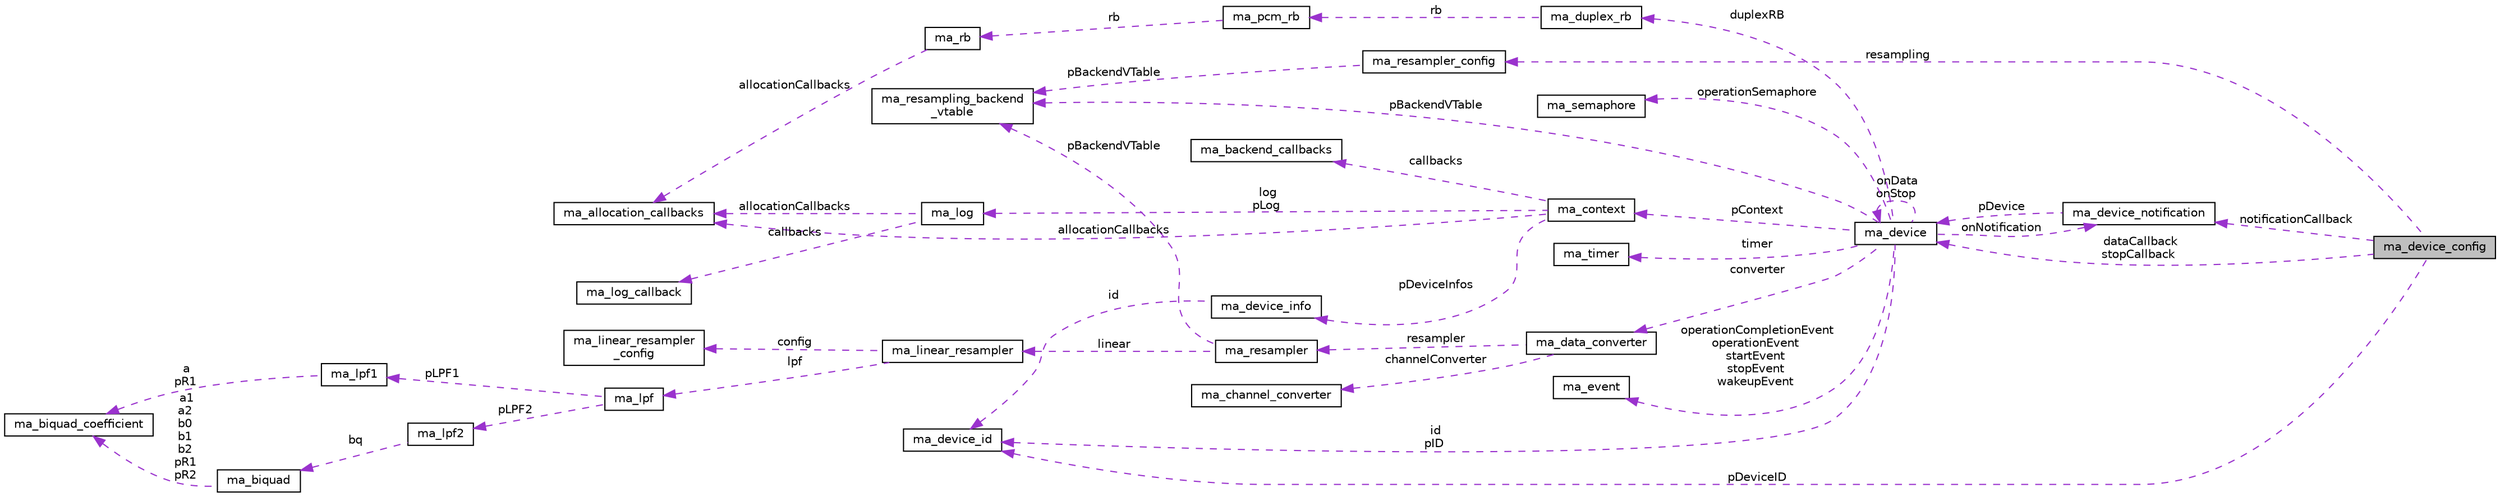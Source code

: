 digraph "ma_device_config"
{
 // LATEX_PDF_SIZE
  edge [fontname="Helvetica",fontsize="10",labelfontname="Helvetica",labelfontsize="10"];
  node [fontname="Helvetica",fontsize="10",shape=record];
  rankdir="LR";
  Node1 [label="ma_device_config",height=0.2,width=0.4,color="black", fillcolor="grey75", style="filled", fontcolor="black",tooltip=" "];
  Node2 -> Node1 [dir="back",color="darkorchid3",fontsize="10",style="dashed",label=" resampling" ,fontname="Helvetica"];
  Node2 [label="ma_resampler_config",height=0.2,width=0.4,color="black", fillcolor="white", style="filled",URL="$structma__resampler__config.html",tooltip=" "];
  Node3 -> Node2 [dir="back",color="darkorchid3",fontsize="10",style="dashed",label=" pBackendVTable" ,fontname="Helvetica"];
  Node3 [label="ma_resampling_backend\l_vtable",height=0.2,width=0.4,color="black", fillcolor="white", style="filled",URL="$structma__resampling__backend__vtable.html",tooltip=" "];
  Node4 -> Node1 [dir="back",color="darkorchid3",fontsize="10",style="dashed",label=" pDeviceID" ,fontname="Helvetica"];
  Node4 [label="ma_device_id",height=0.2,width=0.4,color="black", fillcolor="white", style="filled",URL="$unionma__device__id.html",tooltip=" "];
  Node5 -> Node1 [dir="back",color="darkorchid3",fontsize="10",style="dashed",label=" notificationCallback" ,fontname="Helvetica"];
  Node5 [label="ma_device_notification",height=0.2,width=0.4,color="black", fillcolor="white", style="filled",URL="$structma__device__notification.html",tooltip=" "];
  Node6 -> Node5 [dir="back",color="darkorchid3",fontsize="10",style="dashed",label=" pDevice" ,fontname="Helvetica"];
  Node6 [label="ma_device",height=0.2,width=0.4,color="black", fillcolor="white", style="filled",URL="$structma__device.html",tooltip=" "];
  Node3 -> Node6 [dir="back",color="darkorchid3",fontsize="10",style="dashed",label=" pBackendVTable" ,fontname="Helvetica"];
  Node7 -> Node6 [dir="back",color="darkorchid3",fontsize="10",style="dashed",label=" operationSemaphore" ,fontname="Helvetica"];
  Node7 [label="ma_semaphore",height=0.2,width=0.4,color="black", fillcolor="white", style="filled",URL="$structma__semaphore.html",tooltip=" "];
  Node8 -> Node6 [dir="back",color="darkorchid3",fontsize="10",style="dashed",label=" pContext" ,fontname="Helvetica"];
  Node8 [label="ma_context",height=0.2,width=0.4,color="black", fillcolor="white", style="filled",URL="$structma__context.html",tooltip=" "];
  Node9 -> Node8 [dir="back",color="darkorchid3",fontsize="10",style="dashed",label=" pDeviceInfos" ,fontname="Helvetica"];
  Node9 [label="ma_device_info",height=0.2,width=0.4,color="black", fillcolor="white", style="filled",URL="$structma__device__info.html",tooltip=" "];
  Node4 -> Node9 [dir="back",color="darkorchid3",fontsize="10",style="dashed",label=" id" ,fontname="Helvetica"];
  Node10 -> Node8 [dir="back",color="darkorchid3",fontsize="10",style="dashed",label=" allocationCallbacks" ,fontname="Helvetica"];
  Node10 [label="ma_allocation_callbacks",height=0.2,width=0.4,color="black", fillcolor="white", style="filled",URL="$structma__allocation__callbacks.html",tooltip=" "];
  Node11 -> Node8 [dir="back",color="darkorchid3",fontsize="10",style="dashed",label=" log\npLog" ,fontname="Helvetica"];
  Node11 [label="ma_log",height=0.2,width=0.4,color="black", fillcolor="white", style="filled",URL="$structma__log.html",tooltip=" "];
  Node10 -> Node11 [dir="back",color="darkorchid3",fontsize="10",style="dashed",label=" allocationCallbacks" ,fontname="Helvetica"];
  Node12 -> Node11 [dir="back",color="darkorchid3",fontsize="10",style="dashed",label=" callbacks" ,fontname="Helvetica"];
  Node12 [label="ma_log_callback",height=0.2,width=0.4,color="black", fillcolor="white", style="filled",URL="$structma__log__callback.html",tooltip=" "];
  Node13 -> Node8 [dir="back",color="darkorchid3",fontsize="10",style="dashed",label=" callbacks" ,fontname="Helvetica"];
  Node13 [label="ma_backend_callbacks",height=0.2,width=0.4,color="black", fillcolor="white", style="filled",URL="$structma__backend__callbacks.html",tooltip=" "];
  Node14 -> Node6 [dir="back",color="darkorchid3",fontsize="10",style="dashed",label=" timer" ,fontname="Helvetica"];
  Node14 [label="ma_timer",height=0.2,width=0.4,color="black", fillcolor="white", style="filled",URL="$unionma__timer.html",tooltip=" "];
  Node15 -> Node6 [dir="back",color="darkorchid3",fontsize="10",style="dashed",label=" converter" ,fontname="Helvetica"];
  Node15 [label="ma_data_converter",height=0.2,width=0.4,color="black", fillcolor="white", style="filled",URL="$structma__data__converter.html",tooltip=" "];
  Node16 -> Node15 [dir="back",color="darkorchid3",fontsize="10",style="dashed",label=" resampler" ,fontname="Helvetica"];
  Node16 [label="ma_resampler",height=0.2,width=0.4,color="black", fillcolor="white", style="filled",URL="$structma__resampler.html",tooltip=" "];
  Node3 -> Node16 [dir="back",color="darkorchid3",fontsize="10",style="dashed",label=" pBackendVTable" ,fontname="Helvetica"];
  Node17 -> Node16 [dir="back",color="darkorchid3",fontsize="10",style="dashed",label=" linear" ,fontname="Helvetica"];
  Node17 [label="ma_linear_resampler",height=0.2,width=0.4,color="black", fillcolor="white", style="filled",URL="$structma__linear__resampler.html",tooltip=" "];
  Node18 -> Node17 [dir="back",color="darkorchid3",fontsize="10",style="dashed",label=" lpf" ,fontname="Helvetica"];
  Node18 [label="ma_lpf",height=0.2,width=0.4,color="black", fillcolor="white", style="filled",URL="$structma__lpf.html",tooltip=" "];
  Node19 -> Node18 [dir="back",color="darkorchid3",fontsize="10",style="dashed",label=" pLPF1" ,fontname="Helvetica"];
  Node19 [label="ma_lpf1",height=0.2,width=0.4,color="black", fillcolor="white", style="filled",URL="$structma__lpf1.html",tooltip=" "];
  Node20 -> Node19 [dir="back",color="darkorchid3",fontsize="10",style="dashed",label=" a\npR1" ,fontname="Helvetica"];
  Node20 [label="ma_biquad_coefficient",height=0.2,width=0.4,color="black", fillcolor="white", style="filled",URL="$unionma__biquad__coefficient.html",tooltip=" "];
  Node21 -> Node18 [dir="back",color="darkorchid3",fontsize="10",style="dashed",label=" pLPF2" ,fontname="Helvetica"];
  Node21 [label="ma_lpf2",height=0.2,width=0.4,color="black", fillcolor="white", style="filled",URL="$structma__lpf2.html",tooltip=" "];
  Node22 -> Node21 [dir="back",color="darkorchid3",fontsize="10",style="dashed",label=" bq" ,fontname="Helvetica"];
  Node22 [label="ma_biquad",height=0.2,width=0.4,color="black", fillcolor="white", style="filled",URL="$structma__biquad.html",tooltip=" "];
  Node20 -> Node22 [dir="back",color="darkorchid3",fontsize="10",style="dashed",label=" a1\na2\nb0\nb1\nb2\npR1\npR2" ,fontname="Helvetica"];
  Node23 -> Node17 [dir="back",color="darkorchid3",fontsize="10",style="dashed",label=" config" ,fontname="Helvetica"];
  Node23 [label="ma_linear_resampler\l_config",height=0.2,width=0.4,color="black", fillcolor="white", style="filled",URL="$structma__linear__resampler__config.html",tooltip=" "];
  Node24 -> Node15 [dir="back",color="darkorchid3",fontsize="10",style="dashed",label=" channelConverter" ,fontname="Helvetica"];
  Node24 [label="ma_channel_converter",height=0.2,width=0.4,color="black", fillcolor="white", style="filled",URL="$structma__channel__converter.html",tooltip=" "];
  Node4 -> Node6 [dir="back",color="darkorchid3",fontsize="10",style="dashed",label=" id\npID" ,fontname="Helvetica"];
  Node25 -> Node6 [dir="back",color="darkorchid3",fontsize="10",style="dashed",label=" operationCompletionEvent\noperationEvent\nstartEvent\nstopEvent\nwakeupEvent" ,fontname="Helvetica"];
  Node25 [label="ma_event",height=0.2,width=0.4,color="black", fillcolor="white", style="filled",URL="$structma__event.html",tooltip=" "];
  Node5 -> Node6 [dir="back",color="darkorchid3",fontsize="10",style="dashed",label=" onNotification" ,fontname="Helvetica"];
  Node26 -> Node6 [dir="back",color="darkorchid3",fontsize="10",style="dashed",label=" duplexRB" ,fontname="Helvetica"];
  Node26 [label="ma_duplex_rb",height=0.2,width=0.4,color="black", fillcolor="white", style="filled",URL="$structma__duplex__rb.html",tooltip=" "];
  Node27 -> Node26 [dir="back",color="darkorchid3",fontsize="10",style="dashed",label=" rb" ,fontname="Helvetica"];
  Node27 [label="ma_pcm_rb",height=0.2,width=0.4,color="black", fillcolor="white", style="filled",URL="$structma__pcm__rb.html",tooltip=" "];
  Node28 -> Node27 [dir="back",color="darkorchid3",fontsize="10",style="dashed",label=" rb" ,fontname="Helvetica"];
  Node28 [label="ma_rb",height=0.2,width=0.4,color="black", fillcolor="white", style="filled",URL="$structma__rb.html",tooltip=" "];
  Node10 -> Node28 [dir="back",color="darkorchid3",fontsize="10",style="dashed",label=" allocationCallbacks" ,fontname="Helvetica"];
  Node6 -> Node6 [dir="back",color="darkorchid3",fontsize="10",style="dashed",label=" onData\nonStop" ,fontname="Helvetica"];
  Node6 -> Node1 [dir="back",color="darkorchid3",fontsize="10",style="dashed",label=" dataCallback\nstopCallback" ,fontname="Helvetica"];
}
